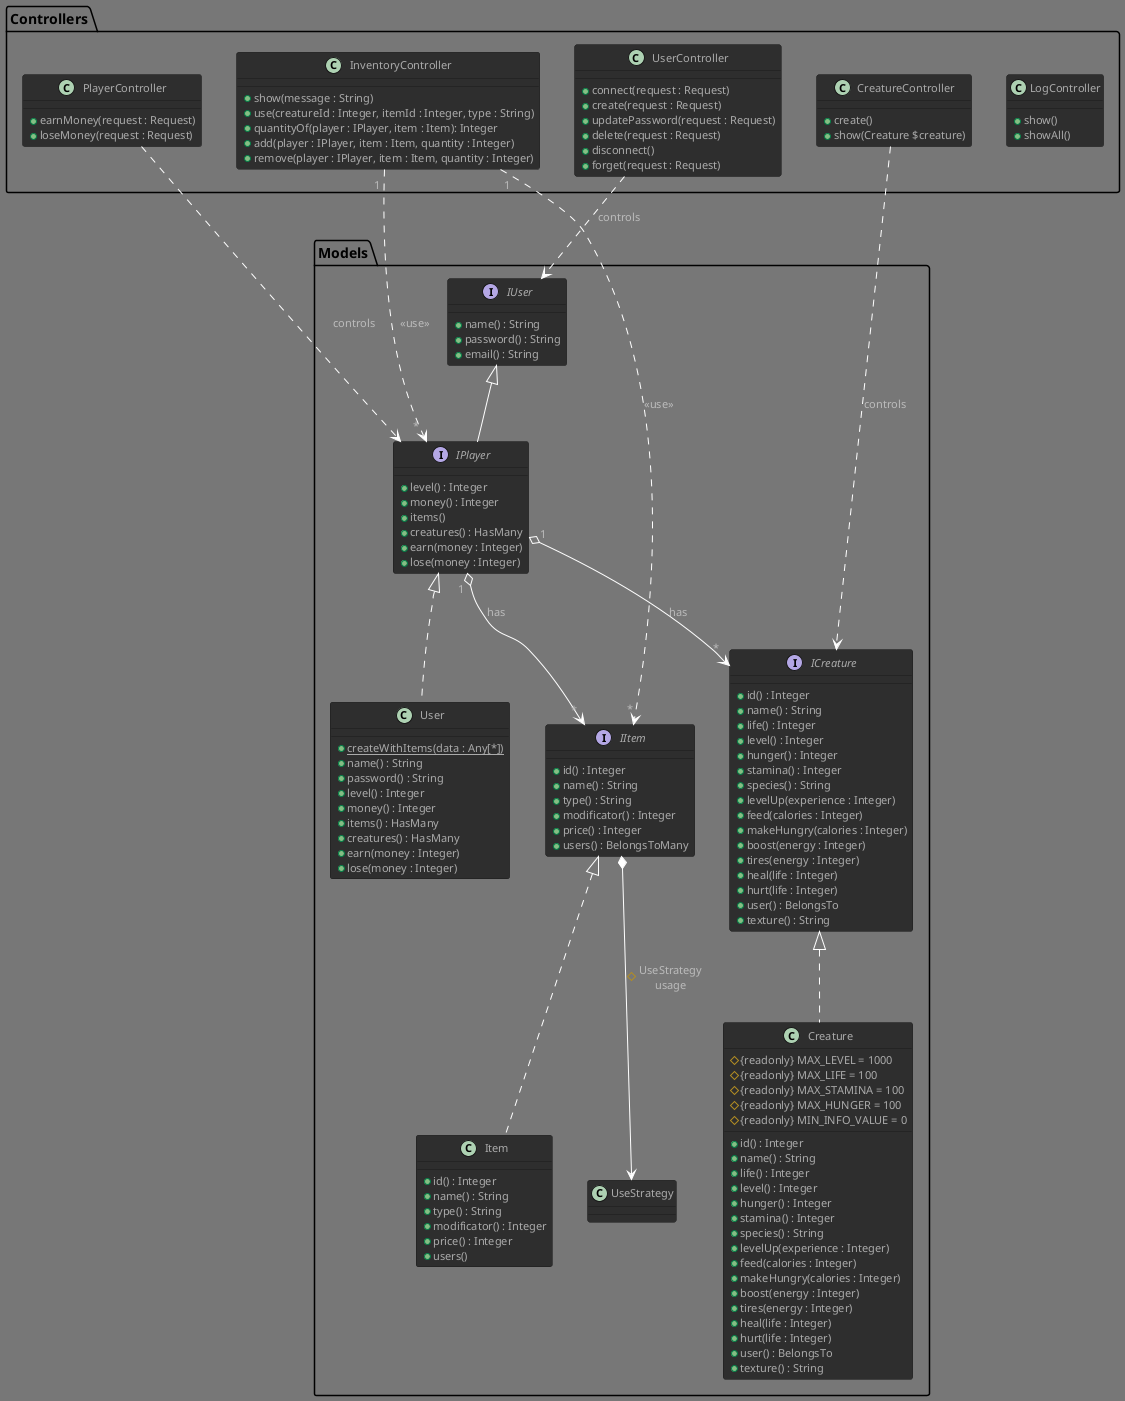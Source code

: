 @startuml VirtualNoe

!theme reddress-darkgreen

package Models
{
    interface IUser {
        + name() : String
        + password() : String
        + email() : String
    }

    interface IPlayer extends IUser
    {
        + level() : Integer /' sum of his creatures' exp '/
        + money() : Integer
        + items()
        + creatures() : HasMany
        + earn(money : Integer)
        + lose(money : Integer)
    }
    IPlayer" 1 " o--> " * "IItem : has
    IPlayer" 1 " o--> " * "ICreature : has

    class User implements IPlayer
    {
        + {static} createWithItems(data : Any[*])
        + name() : String
        + password() : String
        + level() : Integer
        + money() : Integer
        + items() : HasMany
        + creatures() : HasMany
        + earn(money : Integer)
        + lose(money : Integer)
    }

    interface IItem
    {
        + id() : Integer
        + name() : String
        + type() : String
        + modificator() : Integer   
        + price() : Integer
        + users() : BelongsToMany /' get owners '/
    }
    IItem *--> UseStrategy : # UseStrategy\nusage

    class Item implements IItem
    {
        + id() : Integer
        + name() : String
        + type() : String
        + modificator() : Integer   
        + price() : Integer
        + users()
    }

    interface ICreature
    {
        + id() : Integer
        + name() : String
        + life() : Integer
        + level() : Integer
        + hunger() : Integer
        + stamina() : Integer
        + species() : String
        + levelUp(experience : Integer)
        + feed(calories : Integer) 
        + makeHungry(calories : Integer) 
        + boost(energy : Integer) 
        + tires(energy : Integer) 
        + heal(life : Integer) 
        + hurt(life : Integer) 
        + user() : BelongsTo
        + texture() : String
    }

    class Creature implements ICreature
    {
        # {readonly} MAX_LEVEL = 1000
        # {readonly} MAX_LIFE = 100
        # {readonly} MAX_STAMINA = 100
        # {readonly} MAX_HUNGER = 100
        # {readonly} MIN_INFO_VALUE = 0
        + id() : Integer
        + name() : String
        + life() : Integer
        + level() : Integer
        + hunger() : Integer
        + stamina() : Integer
        + species() : String
        + levelUp(experience : Integer)
        + feed(calories : Integer) 
        + makeHungry(calories : Integer) 
        + boost(energy : Integer) 
        + tires(energy : Integer) 
        + heal(life : Integer) 
        + hurt(life : Integer) 
        + user() : BelongsTo
        + texture() : String
    }
}

package Controllers
{
    class LogController
    {
        +  show()
        +  showAll()
    }

    class InventoryController   /' use IPlayer '/
    {
        + show(message : String)
        + use(creatureId : Integer, itemId : Integer, type : String)
        + quantityOf(player : IPlayer, item : Item): Integer
        + add(player : IPlayer, item : Item, quantity : Integer)
        + remove(player : IPlayer, item : Item, quantity : Integer)
    }
    InventoryController" 1 " ..> " * "IPlayer : <<use>>
    InventoryController" 1 " ..> " * "IItem : <<use>>

    class UserController {
        + connect(request : Request)
        + create(request : Request)
        + updatePassword(request : Request)
        + delete(request : Request)
        + disconnect()
        + forget(request : Request)
    }
    UserController ..> IUser : controls

    class PlayerController {
        + earnMoney(request : Request)
        + loseMoney(request : Request)
    }
    PlayerController ..> IPlayer : controls

    class CreatureController {
        + create()
        + show(Creature $creature)
    }
    CreatureController ..> ICreature : controls
}

@enduml